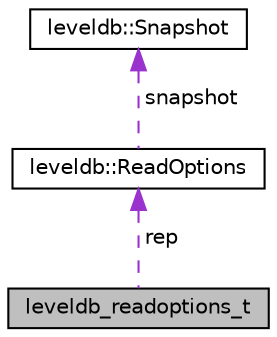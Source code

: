 digraph "leveldb_readoptions_t"
{
  edge [fontname="Helvetica",fontsize="10",labelfontname="Helvetica",labelfontsize="10"];
  node [fontname="Helvetica",fontsize="10",shape=record];
  Node1 [label="leveldb_readoptions_t",height=0.2,width=0.4,color="black", fillcolor="grey75", style="filled" fontcolor="black"];
  Node2 -> Node1 [dir="back",color="darkorchid3",fontsize="10",style="dashed",label=" rep" ,fontname="Helvetica"];
  Node2 [label="leveldb::ReadOptions",height=0.2,width=0.4,color="black", fillcolor="white", style="filled",URL="$structleveldb_1_1_read_options.html"];
  Node3 -> Node2 [dir="back",color="darkorchid3",fontsize="10",style="dashed",label=" snapshot" ,fontname="Helvetica"];
  Node3 [label="leveldb::Snapshot",height=0.2,width=0.4,color="black", fillcolor="white", style="filled",URL="$classleveldb_1_1_snapshot.html"];
}
